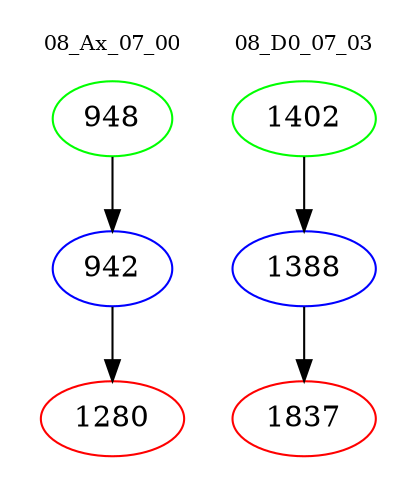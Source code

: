 digraph{
subgraph cluster_0 {
color = white
label = "08_Ax_07_00";
fontsize=10;
T0_948 [label="948", color="green"]
T0_948 -> T0_942 [color="black"]
T0_942 [label="942", color="blue"]
T0_942 -> T0_1280 [color="black"]
T0_1280 [label="1280", color="red"]
}
subgraph cluster_1 {
color = white
label = "08_D0_07_03";
fontsize=10;
T1_1402 [label="1402", color="green"]
T1_1402 -> T1_1388 [color="black"]
T1_1388 [label="1388", color="blue"]
T1_1388 -> T1_1837 [color="black"]
T1_1837 [label="1837", color="red"]
}
}
